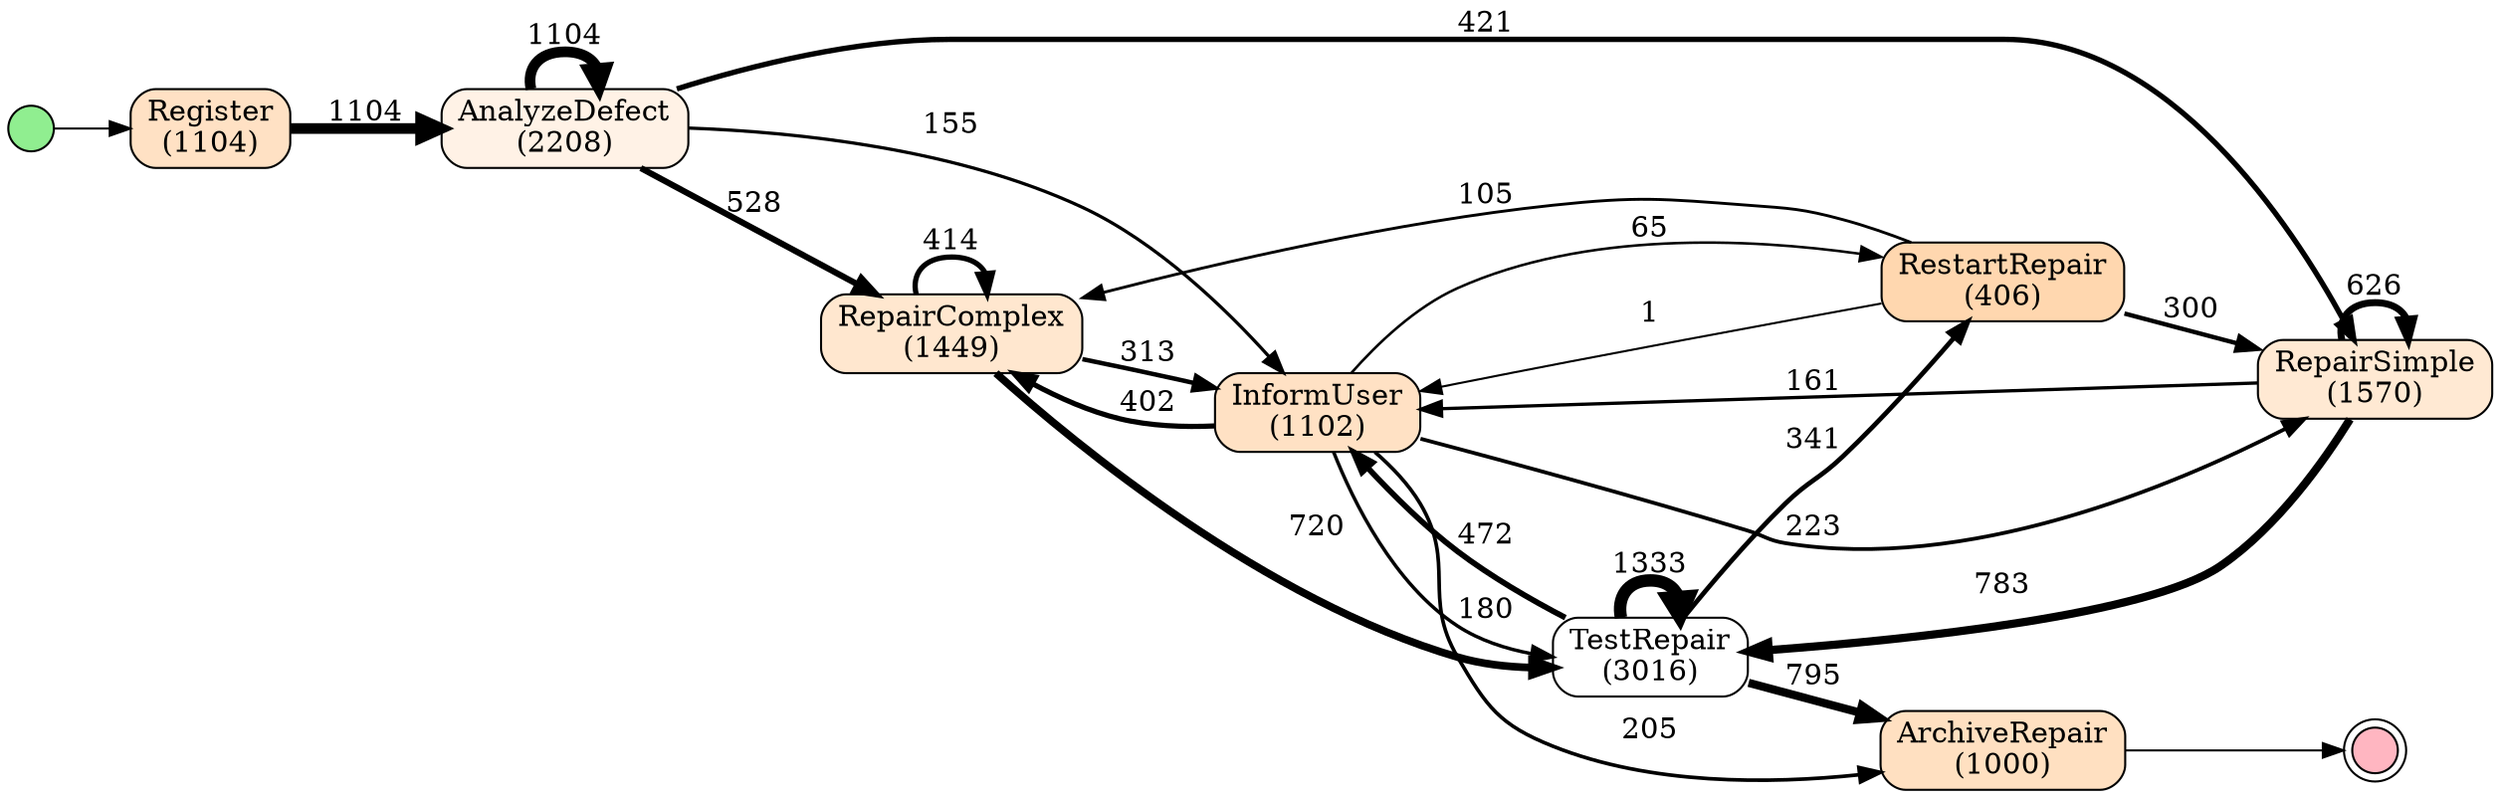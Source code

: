 // Heuristic Net
digraph {
	graph [rankdir=LR]
	node [fillcolor="#FFFFCC" shape=box style="rounded,filled"]
	RepairComplex [label="RepairComplex
(1449)" fillcolor="#FF99333c"]
	InformUser [label="InformUser
(1102)" fillcolor="#FF993349"]
	Register [label="Register
(1104)" fillcolor="#FF993349"]
	AnalyzeDefect [label="AnalyzeDefect
(2208)" fillcolor="#FF99331f"]
	ArchiveRepair [label="ArchiveRepair
(1000)" fillcolor="#FF99334d"]
	RepairSimple [label="RepairSimple
(1570)" fillcolor="#FF993337"]
	RestartRepair [label="RestartRepair
(406)" fillcolor="#FF993363"]
	TestRepair [label="TestRepair
(3016)" fillcolor="#FF993300"]
	Register -> AnalyzeDefect [label=1104 penwidth=5.14039039039039]
	AnalyzeDefect -> AnalyzeDefect [label=1104 penwidth=5.14039039039039]
	AnalyzeDefect -> RepairComplex [label=528 penwidth=2.978228228228228]
	RepairComplex -> RepairComplex [label=414 penwidth=2.5503003003003]
	RepairComplex -> TestRepair [label=720 penwidth=3.698948948948949]
	TestRepair -> TestRepair [label=1333 penwidth=6.0]
	TestRepair -> InformUser [label=472 penwidth=2.768018018018018]
	InformUser -> ArchiveRepair [label=205 penwidth=1.7657657657657657]
	AnalyzeDefect -> RepairSimple [label=421 penwidth=2.5765765765765765]
	RepairSimple -> RepairSimple [label=626 penwidth=3.346096096096096]
	RepairSimple -> TestRepair [label=783 penwidth=3.9354354354354357]
	TestRepair -> RestartRepair [label=341 penwidth=2.2762762762762763]
	RestartRepair -> RepairSimple [label=300 penwidth=2.1223723723723724]
	RepairSimple -> InformUser [label=161 penwidth=1.6006006006006006]
	InformUser -> RepairSimple [label=223 penwidth=1.8333333333333333]
	TestRepair -> ArchiveRepair [label=795 penwidth=3.9804804804804808]
	RepairComplex -> InformUser [label=313 penwidth=2.171171171171171]
	InformUser -> RepairComplex [label=402 penwidth=2.505255255255255]
	InformUser -> TestRepair [label=180 penwidth=1.671921921921922]
	AnalyzeDefect -> InformUser [label=155 penwidth=1.578078078078078]
	RestartRepair -> RepairComplex [label=105 penwidth=1.3903903903903905]
	InformUser -> RestartRepair [label=65 penwidth=1.2402402402402402]
	RestartRepair -> InformUser [label=1 penwidth=1.0]
	start [label="" fillcolor="#90EE90" fixedsize=true shape=circle width=0.3]
	start -> Register
	end [label="" fillcolor="#FFB6C1" fixedsize=true shape=doublecircle width=0.3]
	ArchiveRepair
	ArchiveRepair -> end
}